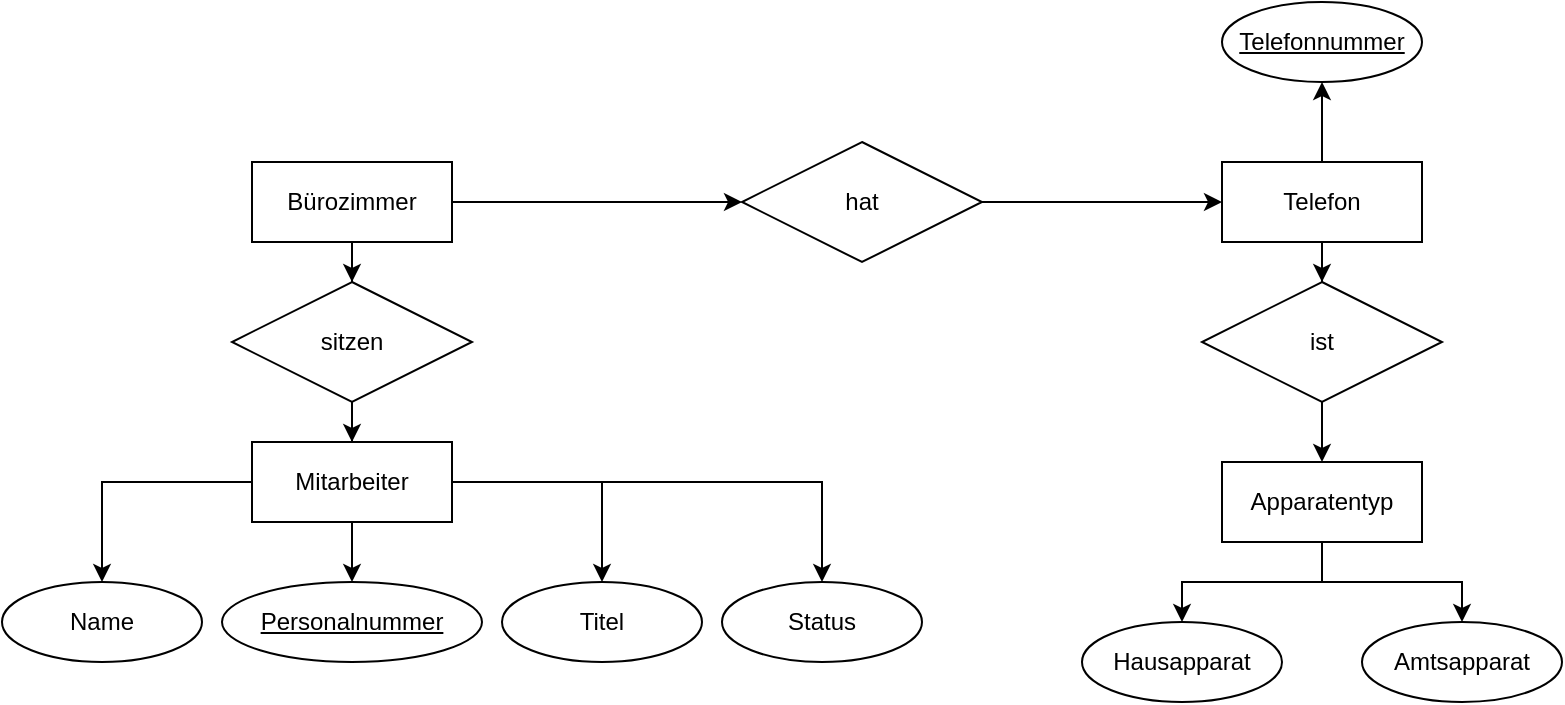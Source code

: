 <mxfile version="21.0.6" type="github">
  <diagram id="R2lEEEUBdFMjLlhIrx00" name="Page-1">
    <mxGraphModel dx="1434" dy="774" grid="1" gridSize="10" guides="1" tooltips="1" connect="1" arrows="1" fold="1" page="1" pageScale="1" pageWidth="850" pageHeight="1100" math="0" shadow="0" extFonts="Permanent Marker^https://fonts.googleapis.com/css?family=Permanent+Marker">
      <root>
        <mxCell id="0" />
        <mxCell id="1" parent="0" />
        <mxCell id="mJHiC2hu7bWrU97c693A-3" style="edgeStyle=orthogonalEdgeStyle;rounded=0;orthogonalLoop=1;jettySize=auto;html=1;" edge="1" parent="1" source="mJHiC2hu7bWrU97c693A-1" target="mJHiC2hu7bWrU97c693A-2">
          <mxGeometry relative="1" as="geometry" />
        </mxCell>
        <mxCell id="mJHiC2hu7bWrU97c693A-9" style="edgeStyle=orthogonalEdgeStyle;rounded=0;orthogonalLoop=1;jettySize=auto;html=1;" edge="1" parent="1" source="mJHiC2hu7bWrU97c693A-1" target="mJHiC2hu7bWrU97c693A-8">
          <mxGeometry relative="1" as="geometry" />
        </mxCell>
        <mxCell id="mJHiC2hu7bWrU97c693A-1" value="Bürozimmer" style="whiteSpace=wrap;html=1;align=center;" vertex="1" parent="1">
          <mxGeometry x="165" y="230" width="100" height="40" as="geometry" />
        </mxCell>
        <mxCell id="mJHiC2hu7bWrU97c693A-23" style="edgeStyle=orthogonalEdgeStyle;rounded=0;orthogonalLoop=1;jettySize=auto;html=1;" edge="1" parent="1" source="mJHiC2hu7bWrU97c693A-2" target="mJHiC2hu7bWrU97c693A-22">
          <mxGeometry relative="1" as="geometry" />
        </mxCell>
        <mxCell id="mJHiC2hu7bWrU97c693A-2" value="sitzen" style="shape=rhombus;perimeter=rhombusPerimeter;whiteSpace=wrap;html=1;align=center;" vertex="1" parent="1">
          <mxGeometry x="155" y="290" width="120" height="60" as="geometry" />
        </mxCell>
        <mxCell id="mJHiC2hu7bWrU97c693A-12" style="edgeStyle=orthogonalEdgeStyle;rounded=0;orthogonalLoop=1;jettySize=auto;html=1;" edge="1" parent="1" source="mJHiC2hu7bWrU97c693A-8" target="mJHiC2hu7bWrU97c693A-21">
          <mxGeometry relative="1" as="geometry">
            <mxPoint x="650" y="250" as="targetPoint" />
          </mxGeometry>
        </mxCell>
        <mxCell id="mJHiC2hu7bWrU97c693A-8" value="hat" style="shape=rhombus;perimeter=rhombusPerimeter;whiteSpace=wrap;html=1;align=center;" vertex="1" parent="1">
          <mxGeometry x="410" y="220" width="120" height="60" as="geometry" />
        </mxCell>
        <mxCell id="mJHiC2hu7bWrU97c693A-15" value="" style="edgeStyle=orthogonalEdgeStyle;rounded=0;orthogonalLoop=1;jettySize=auto;html=1;entryX=0.5;entryY=0;entryDx=0;entryDy=0;" edge="1" parent="1" source="mJHiC2hu7bWrU97c693A-21" target="mJHiC2hu7bWrU97c693A-16">
          <mxGeometry relative="1" as="geometry">
            <mxPoint x="700" y="270" as="sourcePoint" />
            <mxPoint x="690" y="330" as="targetPoint" />
          </mxGeometry>
        </mxCell>
        <mxCell id="mJHiC2hu7bWrU97c693A-40" style="edgeStyle=orthogonalEdgeStyle;rounded=0;orthogonalLoop=1;jettySize=auto;html=1;entryX=0.5;entryY=0;entryDx=0;entryDy=0;" edge="1" parent="1" source="mJHiC2hu7bWrU97c693A-16" target="mJHiC2hu7bWrU97c693A-37">
          <mxGeometry relative="1" as="geometry" />
        </mxCell>
        <mxCell id="mJHiC2hu7bWrU97c693A-16" value="ist" style="shape=rhombus;perimeter=rhombusPerimeter;whiteSpace=wrap;html=1;align=center;" vertex="1" parent="1">
          <mxGeometry x="640" y="290" width="120" height="60" as="geometry" />
        </mxCell>
        <mxCell id="mJHiC2hu7bWrU97c693A-17" value="Hausapparat" style="ellipse;whiteSpace=wrap;html=1;align=center;" vertex="1" parent="1">
          <mxGeometry x="580" y="460" width="100" height="40" as="geometry" />
        </mxCell>
        <mxCell id="mJHiC2hu7bWrU97c693A-18" value="Amtsapparat" style="ellipse;whiteSpace=wrap;html=1;align=center;" vertex="1" parent="1">
          <mxGeometry x="720" y="460" width="100" height="40" as="geometry" />
        </mxCell>
        <mxCell id="mJHiC2hu7bWrU97c693A-36" style="edgeStyle=orthogonalEdgeStyle;rounded=0;orthogonalLoop=1;jettySize=auto;html=1;entryX=0.5;entryY=1;entryDx=0;entryDy=0;" edge="1" parent="1" source="mJHiC2hu7bWrU97c693A-21" target="mJHiC2hu7bWrU97c693A-35">
          <mxGeometry relative="1" as="geometry" />
        </mxCell>
        <mxCell id="mJHiC2hu7bWrU97c693A-21" value="Telefon" style="whiteSpace=wrap;html=1;align=center;" vertex="1" parent="1">
          <mxGeometry x="650" y="230" width="100" height="40" as="geometry" />
        </mxCell>
        <mxCell id="mJHiC2hu7bWrU97c693A-26" style="edgeStyle=orthogonalEdgeStyle;rounded=0;orthogonalLoop=1;jettySize=auto;html=1;entryX=0.5;entryY=0;entryDx=0;entryDy=0;" edge="1" parent="1" source="mJHiC2hu7bWrU97c693A-22" target="mJHiC2hu7bWrU97c693A-25">
          <mxGeometry relative="1" as="geometry" />
        </mxCell>
        <mxCell id="mJHiC2hu7bWrU97c693A-28" style="edgeStyle=orthogonalEdgeStyle;rounded=0;orthogonalLoop=1;jettySize=auto;html=1;entryX=0.5;entryY=0;entryDx=0;entryDy=0;" edge="1" parent="1" source="mJHiC2hu7bWrU97c693A-22" target="mJHiC2hu7bWrU97c693A-27">
          <mxGeometry relative="1" as="geometry">
            <mxPoint x="215" y="440" as="targetPoint" />
          </mxGeometry>
        </mxCell>
        <mxCell id="mJHiC2hu7bWrU97c693A-31" style="edgeStyle=orthogonalEdgeStyle;rounded=0;orthogonalLoop=1;jettySize=auto;html=1;entryX=0.5;entryY=0;entryDx=0;entryDy=0;" edge="1" parent="1" source="mJHiC2hu7bWrU97c693A-22" target="mJHiC2hu7bWrU97c693A-30">
          <mxGeometry relative="1" as="geometry" />
        </mxCell>
        <mxCell id="mJHiC2hu7bWrU97c693A-33" style="edgeStyle=orthogonalEdgeStyle;rounded=0;orthogonalLoop=1;jettySize=auto;html=1;entryX=0.5;entryY=0;entryDx=0;entryDy=0;" edge="1" parent="1" source="mJHiC2hu7bWrU97c693A-22" target="mJHiC2hu7bWrU97c693A-32">
          <mxGeometry relative="1" as="geometry" />
        </mxCell>
        <mxCell id="mJHiC2hu7bWrU97c693A-22" value="Mitarbeiter" style="whiteSpace=wrap;html=1;align=center;" vertex="1" parent="1">
          <mxGeometry x="165" y="370" width="100" height="40" as="geometry" />
        </mxCell>
        <mxCell id="mJHiC2hu7bWrU97c693A-25" value="Name" style="ellipse;whiteSpace=wrap;html=1;align=center;" vertex="1" parent="1">
          <mxGeometry x="40" y="440" width="100" height="40" as="geometry" />
        </mxCell>
        <mxCell id="mJHiC2hu7bWrU97c693A-27" value="Personalnummer" style="ellipse;whiteSpace=wrap;html=1;align=center;fontStyle=4;" vertex="1" parent="1">
          <mxGeometry x="150" y="440" width="130" height="40" as="geometry" />
        </mxCell>
        <mxCell id="mJHiC2hu7bWrU97c693A-30" value="Titel" style="ellipse;whiteSpace=wrap;html=1;align=center;" vertex="1" parent="1">
          <mxGeometry x="290" y="440" width="100" height="40" as="geometry" />
        </mxCell>
        <mxCell id="mJHiC2hu7bWrU97c693A-32" value="Status" style="ellipse;whiteSpace=wrap;html=1;align=center;" vertex="1" parent="1">
          <mxGeometry x="400" y="440" width="100" height="40" as="geometry" />
        </mxCell>
        <mxCell id="mJHiC2hu7bWrU97c693A-35" value="Telefonnummer" style="ellipse;whiteSpace=wrap;html=1;align=center;fontStyle=4;" vertex="1" parent="1">
          <mxGeometry x="650" y="150" width="100" height="40" as="geometry" />
        </mxCell>
        <mxCell id="mJHiC2hu7bWrU97c693A-38" style="edgeStyle=orthogonalEdgeStyle;rounded=0;orthogonalLoop=1;jettySize=auto;html=1;entryX=0.5;entryY=0;entryDx=0;entryDy=0;" edge="1" parent="1" source="mJHiC2hu7bWrU97c693A-37" target="mJHiC2hu7bWrU97c693A-17">
          <mxGeometry relative="1" as="geometry" />
        </mxCell>
        <mxCell id="mJHiC2hu7bWrU97c693A-39" style="edgeStyle=orthogonalEdgeStyle;rounded=0;orthogonalLoop=1;jettySize=auto;html=1;entryX=0.5;entryY=0;entryDx=0;entryDy=0;" edge="1" parent="1" source="mJHiC2hu7bWrU97c693A-37" target="mJHiC2hu7bWrU97c693A-18">
          <mxGeometry relative="1" as="geometry" />
        </mxCell>
        <mxCell id="mJHiC2hu7bWrU97c693A-37" value="Apparatentyp" style="whiteSpace=wrap;html=1;align=center;" vertex="1" parent="1">
          <mxGeometry x="650" y="380" width="100" height="40" as="geometry" />
        </mxCell>
      </root>
    </mxGraphModel>
  </diagram>
</mxfile>
